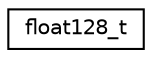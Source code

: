 digraph "Graphical Class Hierarchy"
{
  edge [fontname="Helvetica",fontsize="10",labelfontname="Helvetica",labelfontsize="10"];
  node [fontname="Helvetica",fontsize="10",shape=record];
  rankdir="LR";
  Node0 [label="float128_t",height=0.2,width=0.4,color="black", fillcolor="white", style="filled",URL="$structfloat128__t.html"];
}
